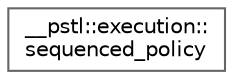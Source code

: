 digraph "Graphical Class Hierarchy"
{
 // LATEX_PDF_SIZE
  bgcolor="transparent";
  edge [fontname=Helvetica,fontsize=10,labelfontname=Helvetica,labelfontsize=10];
  node [fontname=Helvetica,fontsize=10,shape=box,height=0.2,width=0.4];
  rankdir="LR";
  Node0 [id="Node000000",label="__pstl::execution::\lsequenced_policy",height=0.2,width=0.4,color="grey40", fillcolor="white", style="filled",URL="$class____pstl_1_1execution_1_1v1_1_1sequenced__policy.html",tooltip=" "];
}
